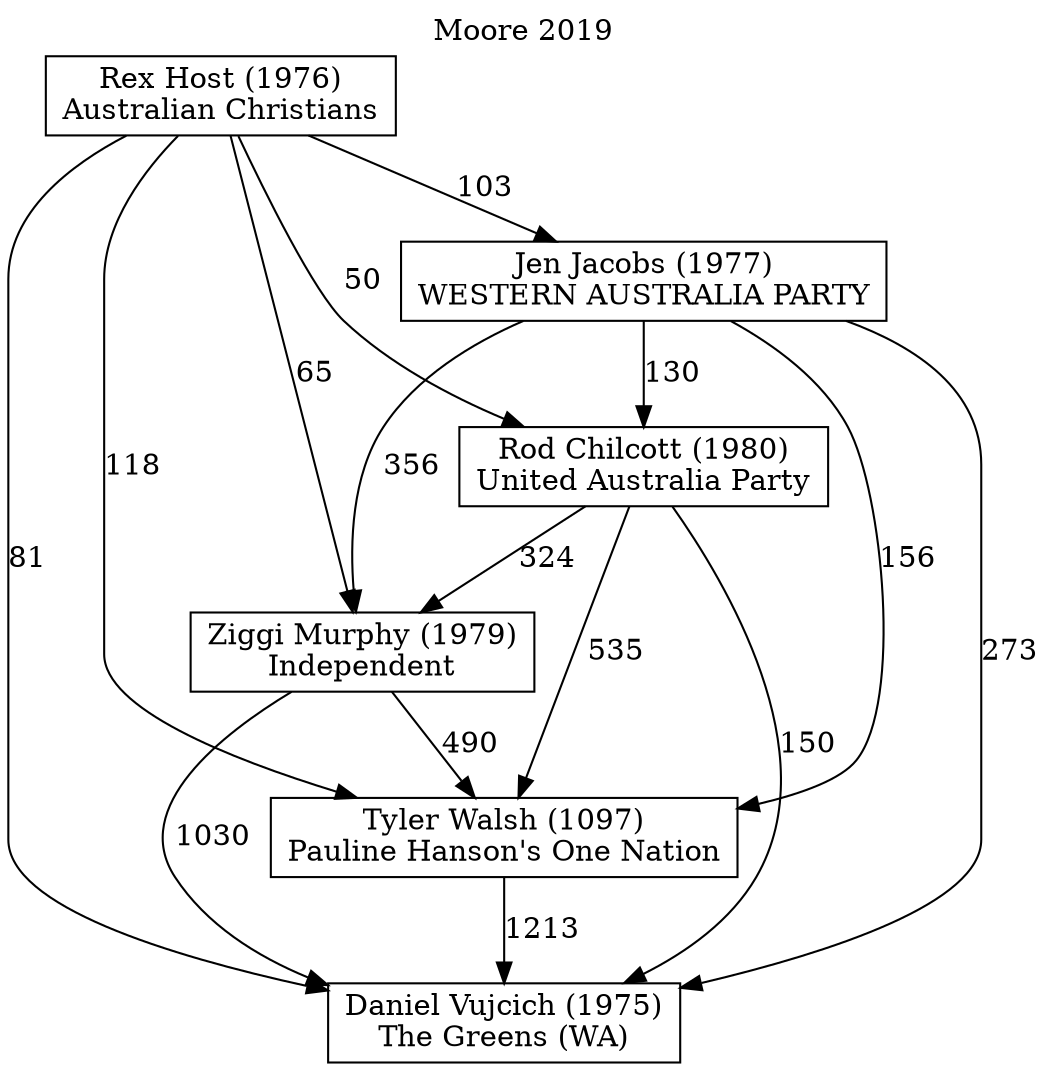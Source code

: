 // House preference flow
digraph "Daniel Vujcich (1975)_Moore_2019" {
	graph [label="Moore 2019" labelloc=t mclimit=10]
	node [shape=box]
	"Daniel Vujcich (1975)" [label="Daniel Vujcich (1975)
The Greens (WA)"]
	"Jen Jacobs (1977)" [label="Jen Jacobs (1977)
WESTERN AUSTRALIA PARTY"]
	"Rex Host (1976)" [label="Rex Host (1976)
Australian Christians"]
	"Rod Chilcott (1980)" [label="Rod Chilcott (1980)
United Australia Party"]
	"Tyler Walsh (1097)" [label="Tyler Walsh (1097)
Pauline Hanson's One Nation"]
	"Ziggi Murphy (1979)" [label="Ziggi Murphy (1979)
Independent"]
	"Jen Jacobs (1977)" -> "Daniel Vujcich (1975)" [label=273]
	"Jen Jacobs (1977)" -> "Rod Chilcott (1980)" [label=130]
	"Jen Jacobs (1977)" -> "Tyler Walsh (1097)" [label=156]
	"Jen Jacobs (1977)" -> "Ziggi Murphy (1979)" [label=356]
	"Rex Host (1976)" -> "Daniel Vujcich (1975)" [label=81]
	"Rex Host (1976)" -> "Jen Jacobs (1977)" [label=103]
	"Rex Host (1976)" -> "Rod Chilcott (1980)" [label=50]
	"Rex Host (1976)" -> "Tyler Walsh (1097)" [label=118]
	"Rex Host (1976)" -> "Ziggi Murphy (1979)" [label=65]
	"Rod Chilcott (1980)" -> "Daniel Vujcich (1975)" [label=150]
	"Rod Chilcott (1980)" -> "Tyler Walsh (1097)" [label=535]
	"Rod Chilcott (1980)" -> "Ziggi Murphy (1979)" [label=324]
	"Tyler Walsh (1097)" -> "Daniel Vujcich (1975)" [label=1213]
	"Ziggi Murphy (1979)" -> "Daniel Vujcich (1975)" [label=1030]
	"Ziggi Murphy (1979)" -> "Tyler Walsh (1097)" [label=490]
}
